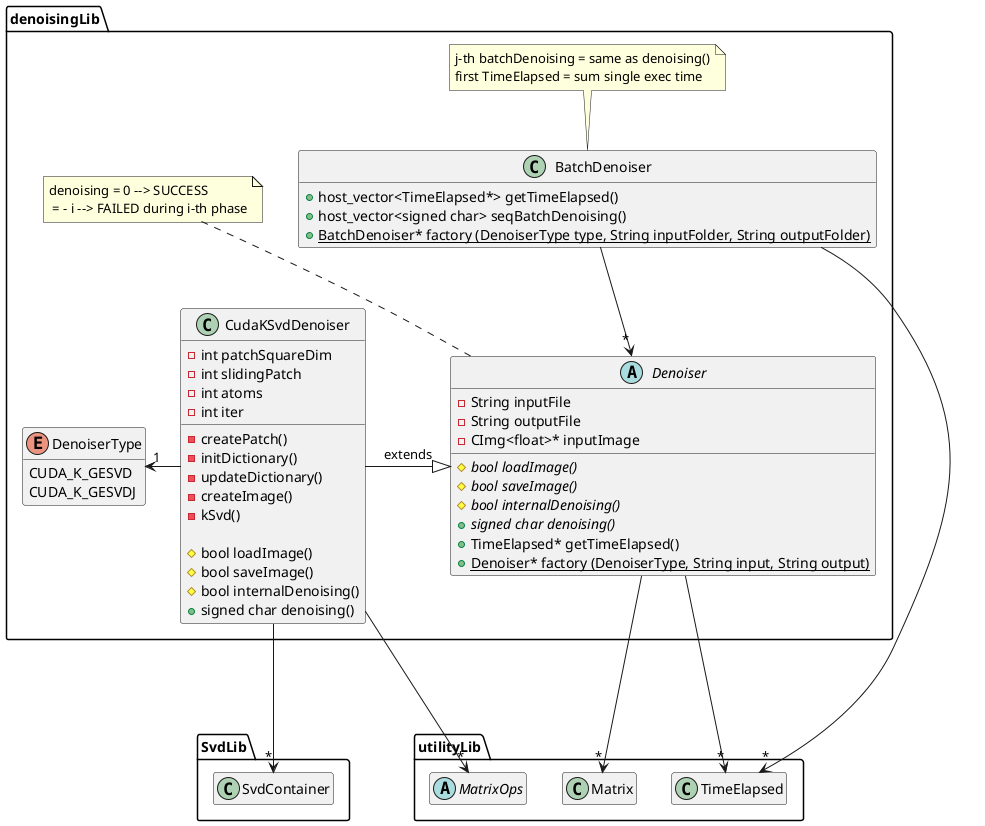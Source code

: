 @startuml DenoisingDiagram

package denoisingLib{

    enum DenoiserType{
            CUDA_K_GESVD
            CUDA_K_GESVDJ
    }

    abstract class Denoiser{

        - String inputFile
        - String outputFile
        - CImg<float>* inputImage

        {abstract} # bool loadImage()
        {abstract} # bool saveImage()
        {abstract} # bool internalDenoising()
        {abstract} + signed char denoising()
        + TimeElapsed* getTimeElapsed()
        {static} + Denoiser* factory (DenoiserType, String input, String output)
    }

    note top: denoising = 0 --> SUCCESS\n = - i --> FAILED during i-th phase 

    class CudaKSvdDenoiser{
        - int patchSquareDim
        - int slidingPatch
        - int atoms
        - int iter


        - createPatch()
        - initDictionary()
        - updateDictionary()
        - createImage()
        - kSvd()
        
        # bool loadImage()
        # bool saveImage()
        # bool internalDenoising()
        + signed char denoising()
    }

    class BatchDenoiser{
        + host_vector<TimeElapsed*> getTimeElapsed() 
        + host_vector<signed char> seqBatchDenoising()
        {static} + BatchDenoiser* factory (DenoiserType type, String inputFolder, String outputFolder)
    }

    note top: j-th batchDenoising = same as denoising()\nfirst TimeElapsed = sum single exec time 


    CudaKSvdDenoiser -|> Denoiser : extends
    DenoiserType "1"<- CudaKSvdDenoiser
    BatchDenoiser --> "*" Denoiser

    hide BatchDenoiser fields
    hide DenoiserType methods
}

package utilityLib{
    class Matrix
    class TimeElapsed
    class Matrix
    abstract class MatrixOps

    hide Matrix fields
    hide Matrix methods

    hide TimeElapsed fields
    hide TimeElapsed methods

    hide MatrixOps fields
    hide MatrixOps methods
}

package SvdLib{
    class SvdContainer

    hide SvdContainer fields
    hide SvdContainer methods
}

BatchDenoiser ---> "*" TimeElapsed
Denoiser ---> "*" TimeElapsed
Denoiser ---> "*" Matrix
CudaKSvdDenoiser ---> "*" MatrixOps
CudaKSvdDenoiser ---> "*" SvdContainer

@enduml